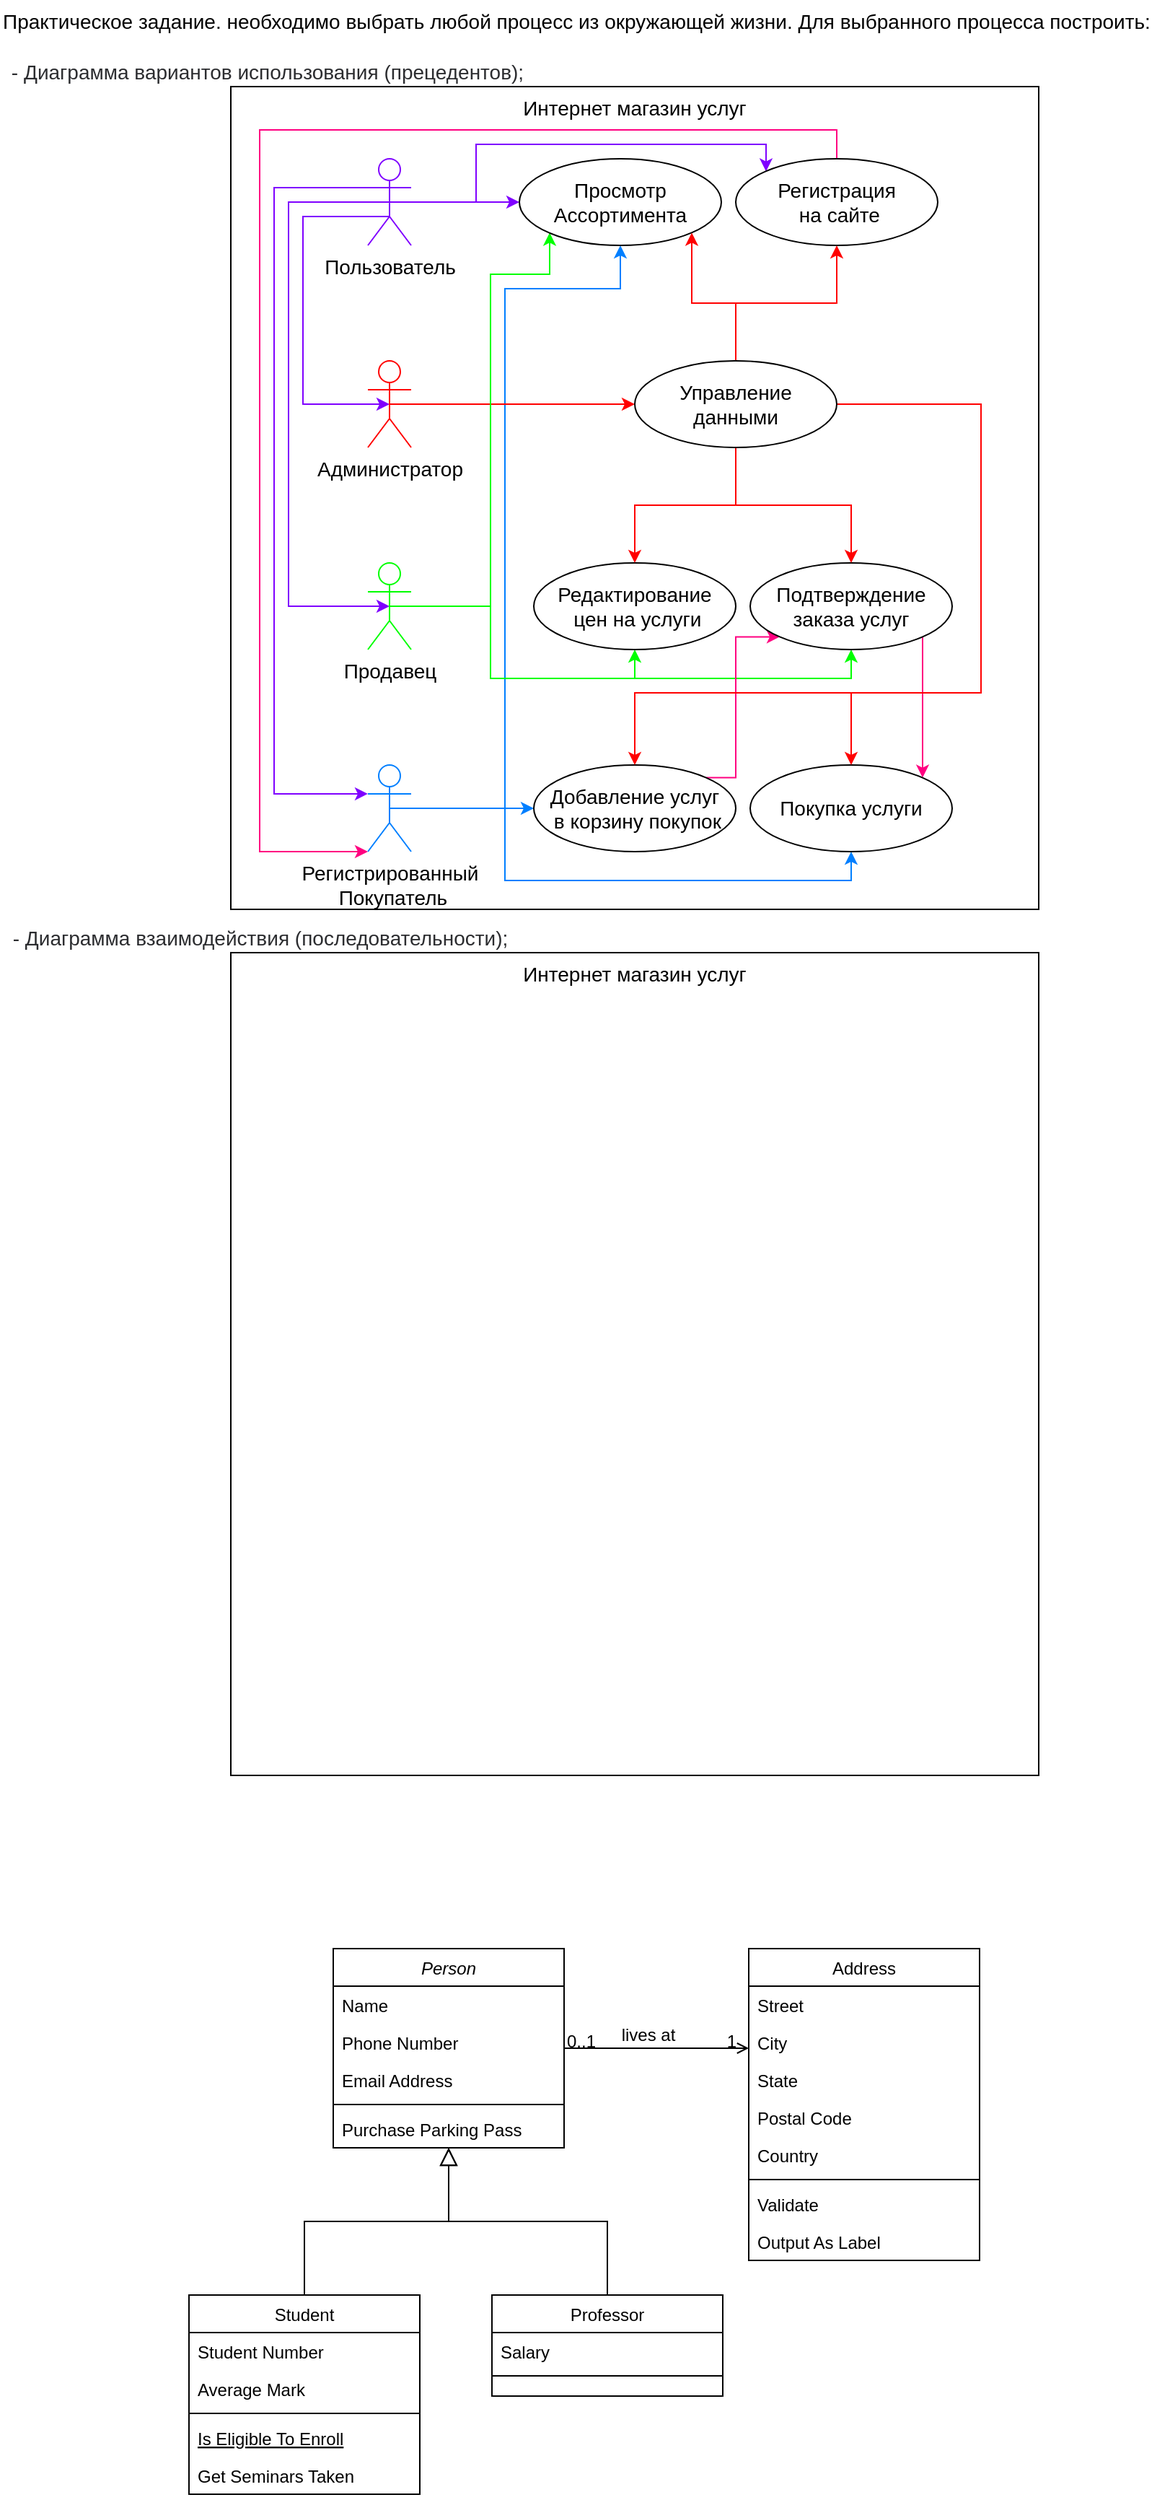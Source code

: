 <mxfile version="16.2.4" type="github">
  <diagram id="C5RBs43oDa-KdzZeNtuy" name="Page-1">
    <mxGraphModel dx="1185" dy="635" grid="1" gridSize="10" guides="1" tooltips="1" connect="1" arrows="1" fold="1" page="1" pageScale="1" pageWidth="827" pageHeight="1169" math="0" shadow="0">
      <root>
        <mxCell id="WIyWlLk6GJQsqaUBKTNV-0" />
        <mxCell id="WIyWlLk6GJQsqaUBKTNV-1" parent="WIyWlLk6GJQsqaUBKTNV-0" />
        <mxCell id="ru_HE9yKcvlEWN_6YMoE-74" value="Интернет магазин услуг" style="rounded=0;whiteSpace=wrap;html=1;labelBackgroundColor=none;labelBorderColor=none;fontFamily=Helvetica;fontSize=14;fontColor=#000000;strokeColor=#000000;align=center;verticalAlign=top;" vertex="1" parent="WIyWlLk6GJQsqaUBKTNV-1">
          <mxGeometry x="160" y="660" width="560" height="570" as="geometry" />
        </mxCell>
        <mxCell id="ru_HE9yKcvlEWN_6YMoE-69" value="Интернет магазин услуг" style="rounded=0;whiteSpace=wrap;html=1;labelBackgroundColor=none;labelBorderColor=none;fontFamily=Helvetica;fontSize=14;fontColor=#000000;strokeColor=#000000;align=center;verticalAlign=top;" vertex="1" parent="WIyWlLk6GJQsqaUBKTNV-1">
          <mxGeometry x="160" y="60" width="560" height="570" as="geometry" />
        </mxCell>
        <mxCell id="zkfFHV4jXpPFQw0GAbJ--0" value="Person" style="swimlane;fontStyle=2;align=center;verticalAlign=top;childLayout=stackLayout;horizontal=1;startSize=26;horizontalStack=0;resizeParent=1;resizeLast=0;collapsible=1;marginBottom=0;rounded=0;shadow=0;strokeWidth=1;" parent="WIyWlLk6GJQsqaUBKTNV-1" vertex="1">
          <mxGeometry x="231" y="1350" width="160" height="138" as="geometry">
            <mxRectangle x="230" y="140" width="160" height="26" as="alternateBounds" />
          </mxGeometry>
        </mxCell>
        <mxCell id="zkfFHV4jXpPFQw0GAbJ--1" value="Name" style="text;align=left;verticalAlign=top;spacingLeft=4;spacingRight=4;overflow=hidden;rotatable=0;points=[[0,0.5],[1,0.5]];portConstraint=eastwest;" parent="zkfFHV4jXpPFQw0GAbJ--0" vertex="1">
          <mxGeometry y="26" width="160" height="26" as="geometry" />
        </mxCell>
        <mxCell id="zkfFHV4jXpPFQw0GAbJ--2" value="Phone Number" style="text;align=left;verticalAlign=top;spacingLeft=4;spacingRight=4;overflow=hidden;rotatable=0;points=[[0,0.5],[1,0.5]];portConstraint=eastwest;rounded=0;shadow=0;html=0;" parent="zkfFHV4jXpPFQw0GAbJ--0" vertex="1">
          <mxGeometry y="52" width="160" height="26" as="geometry" />
        </mxCell>
        <mxCell id="zkfFHV4jXpPFQw0GAbJ--3" value="Email Address" style="text;align=left;verticalAlign=top;spacingLeft=4;spacingRight=4;overflow=hidden;rotatable=0;points=[[0,0.5],[1,0.5]];portConstraint=eastwest;rounded=0;shadow=0;html=0;" parent="zkfFHV4jXpPFQw0GAbJ--0" vertex="1">
          <mxGeometry y="78" width="160" height="26" as="geometry" />
        </mxCell>
        <mxCell id="zkfFHV4jXpPFQw0GAbJ--4" value="" style="line;html=1;strokeWidth=1;align=left;verticalAlign=middle;spacingTop=-1;spacingLeft=3;spacingRight=3;rotatable=0;labelPosition=right;points=[];portConstraint=eastwest;" parent="zkfFHV4jXpPFQw0GAbJ--0" vertex="1">
          <mxGeometry y="104" width="160" height="8" as="geometry" />
        </mxCell>
        <mxCell id="zkfFHV4jXpPFQw0GAbJ--5" value="Purchase Parking Pass" style="text;align=left;verticalAlign=top;spacingLeft=4;spacingRight=4;overflow=hidden;rotatable=0;points=[[0,0.5],[1,0.5]];portConstraint=eastwest;" parent="zkfFHV4jXpPFQw0GAbJ--0" vertex="1">
          <mxGeometry y="112" width="160" height="26" as="geometry" />
        </mxCell>
        <mxCell id="zkfFHV4jXpPFQw0GAbJ--6" value="Student" style="swimlane;fontStyle=0;align=center;verticalAlign=top;childLayout=stackLayout;horizontal=1;startSize=26;horizontalStack=0;resizeParent=1;resizeLast=0;collapsible=1;marginBottom=0;rounded=0;shadow=0;strokeWidth=1;" parent="WIyWlLk6GJQsqaUBKTNV-1" vertex="1">
          <mxGeometry x="131" y="1590" width="160" height="138" as="geometry">
            <mxRectangle x="130" y="380" width="160" height="26" as="alternateBounds" />
          </mxGeometry>
        </mxCell>
        <mxCell id="zkfFHV4jXpPFQw0GAbJ--7" value="Student Number" style="text;align=left;verticalAlign=top;spacingLeft=4;spacingRight=4;overflow=hidden;rotatable=0;points=[[0,0.5],[1,0.5]];portConstraint=eastwest;" parent="zkfFHV4jXpPFQw0GAbJ--6" vertex="1">
          <mxGeometry y="26" width="160" height="26" as="geometry" />
        </mxCell>
        <mxCell id="zkfFHV4jXpPFQw0GAbJ--8" value="Average Mark" style="text;align=left;verticalAlign=top;spacingLeft=4;spacingRight=4;overflow=hidden;rotatable=0;points=[[0,0.5],[1,0.5]];portConstraint=eastwest;rounded=0;shadow=0;html=0;" parent="zkfFHV4jXpPFQw0GAbJ--6" vertex="1">
          <mxGeometry y="52" width="160" height="26" as="geometry" />
        </mxCell>
        <mxCell id="zkfFHV4jXpPFQw0GAbJ--9" value="" style="line;html=1;strokeWidth=1;align=left;verticalAlign=middle;spacingTop=-1;spacingLeft=3;spacingRight=3;rotatable=0;labelPosition=right;points=[];portConstraint=eastwest;" parent="zkfFHV4jXpPFQw0GAbJ--6" vertex="1">
          <mxGeometry y="78" width="160" height="8" as="geometry" />
        </mxCell>
        <mxCell id="zkfFHV4jXpPFQw0GAbJ--10" value="Is Eligible To Enroll" style="text;align=left;verticalAlign=top;spacingLeft=4;spacingRight=4;overflow=hidden;rotatable=0;points=[[0,0.5],[1,0.5]];portConstraint=eastwest;fontStyle=4" parent="zkfFHV4jXpPFQw0GAbJ--6" vertex="1">
          <mxGeometry y="86" width="160" height="26" as="geometry" />
        </mxCell>
        <mxCell id="zkfFHV4jXpPFQw0GAbJ--11" value="Get Seminars Taken" style="text;align=left;verticalAlign=top;spacingLeft=4;spacingRight=4;overflow=hidden;rotatable=0;points=[[0,0.5],[1,0.5]];portConstraint=eastwest;" parent="zkfFHV4jXpPFQw0GAbJ--6" vertex="1">
          <mxGeometry y="112" width="160" height="26" as="geometry" />
        </mxCell>
        <mxCell id="zkfFHV4jXpPFQw0GAbJ--12" value="" style="endArrow=block;endSize=10;endFill=0;shadow=0;strokeWidth=1;rounded=0;edgeStyle=elbowEdgeStyle;elbow=vertical;" parent="WIyWlLk6GJQsqaUBKTNV-1" source="zkfFHV4jXpPFQw0GAbJ--6" target="zkfFHV4jXpPFQw0GAbJ--0" edge="1">
          <mxGeometry width="160" relative="1" as="geometry">
            <mxPoint x="211" y="1433" as="sourcePoint" />
            <mxPoint x="211" y="1433" as="targetPoint" />
            <Array as="points">
              <mxPoint x="211" y="1539" />
            </Array>
          </mxGeometry>
        </mxCell>
        <mxCell id="zkfFHV4jXpPFQw0GAbJ--13" value="Professor" style="swimlane;fontStyle=0;align=center;verticalAlign=top;childLayout=stackLayout;horizontal=1;startSize=26;horizontalStack=0;resizeParent=1;resizeLast=0;collapsible=1;marginBottom=0;rounded=0;shadow=0;strokeWidth=1;" parent="WIyWlLk6GJQsqaUBKTNV-1" vertex="1">
          <mxGeometry x="341" y="1590" width="160" height="70" as="geometry">
            <mxRectangle x="340" y="380" width="170" height="26" as="alternateBounds" />
          </mxGeometry>
        </mxCell>
        <mxCell id="zkfFHV4jXpPFQw0GAbJ--14" value="Salary" style="text;align=left;verticalAlign=top;spacingLeft=4;spacingRight=4;overflow=hidden;rotatable=0;points=[[0,0.5],[1,0.5]];portConstraint=eastwest;" parent="zkfFHV4jXpPFQw0GAbJ--13" vertex="1">
          <mxGeometry y="26" width="160" height="26" as="geometry" />
        </mxCell>
        <mxCell id="zkfFHV4jXpPFQw0GAbJ--15" value="" style="line;html=1;strokeWidth=1;align=left;verticalAlign=middle;spacingTop=-1;spacingLeft=3;spacingRight=3;rotatable=0;labelPosition=right;points=[];portConstraint=eastwest;" parent="zkfFHV4jXpPFQw0GAbJ--13" vertex="1">
          <mxGeometry y="52" width="160" height="8" as="geometry" />
        </mxCell>
        <mxCell id="zkfFHV4jXpPFQw0GAbJ--16" value="" style="endArrow=block;endSize=10;endFill=0;shadow=0;strokeWidth=1;rounded=0;edgeStyle=elbowEdgeStyle;elbow=vertical;" parent="WIyWlLk6GJQsqaUBKTNV-1" source="zkfFHV4jXpPFQw0GAbJ--13" target="zkfFHV4jXpPFQw0GAbJ--0" edge="1">
          <mxGeometry width="160" relative="1" as="geometry">
            <mxPoint x="221" y="1603" as="sourcePoint" />
            <mxPoint x="321" y="1501" as="targetPoint" />
          </mxGeometry>
        </mxCell>
        <mxCell id="zkfFHV4jXpPFQw0GAbJ--17" value="Address" style="swimlane;fontStyle=0;align=center;verticalAlign=top;childLayout=stackLayout;horizontal=1;startSize=26;horizontalStack=0;resizeParent=1;resizeLast=0;collapsible=1;marginBottom=0;rounded=0;shadow=0;strokeWidth=1;" parent="WIyWlLk6GJQsqaUBKTNV-1" vertex="1">
          <mxGeometry x="519" y="1350" width="160" height="216" as="geometry">
            <mxRectangle x="550" y="140" width="160" height="26" as="alternateBounds" />
          </mxGeometry>
        </mxCell>
        <mxCell id="zkfFHV4jXpPFQw0GAbJ--18" value="Street" style="text;align=left;verticalAlign=top;spacingLeft=4;spacingRight=4;overflow=hidden;rotatable=0;points=[[0,0.5],[1,0.5]];portConstraint=eastwest;" parent="zkfFHV4jXpPFQw0GAbJ--17" vertex="1">
          <mxGeometry y="26" width="160" height="26" as="geometry" />
        </mxCell>
        <mxCell id="zkfFHV4jXpPFQw0GAbJ--19" value="City" style="text;align=left;verticalAlign=top;spacingLeft=4;spacingRight=4;overflow=hidden;rotatable=0;points=[[0,0.5],[1,0.5]];portConstraint=eastwest;rounded=0;shadow=0;html=0;" parent="zkfFHV4jXpPFQw0GAbJ--17" vertex="1">
          <mxGeometry y="52" width="160" height="26" as="geometry" />
        </mxCell>
        <mxCell id="zkfFHV4jXpPFQw0GAbJ--20" value="State" style="text;align=left;verticalAlign=top;spacingLeft=4;spacingRight=4;overflow=hidden;rotatable=0;points=[[0,0.5],[1,0.5]];portConstraint=eastwest;rounded=0;shadow=0;html=0;" parent="zkfFHV4jXpPFQw0GAbJ--17" vertex="1">
          <mxGeometry y="78" width="160" height="26" as="geometry" />
        </mxCell>
        <mxCell id="zkfFHV4jXpPFQw0GAbJ--21" value="Postal Code" style="text;align=left;verticalAlign=top;spacingLeft=4;spacingRight=4;overflow=hidden;rotatable=0;points=[[0,0.5],[1,0.5]];portConstraint=eastwest;rounded=0;shadow=0;html=0;" parent="zkfFHV4jXpPFQw0GAbJ--17" vertex="1">
          <mxGeometry y="104" width="160" height="26" as="geometry" />
        </mxCell>
        <mxCell id="zkfFHV4jXpPFQw0GAbJ--22" value="Country" style="text;align=left;verticalAlign=top;spacingLeft=4;spacingRight=4;overflow=hidden;rotatable=0;points=[[0,0.5],[1,0.5]];portConstraint=eastwest;rounded=0;shadow=0;html=0;" parent="zkfFHV4jXpPFQw0GAbJ--17" vertex="1">
          <mxGeometry y="130" width="160" height="26" as="geometry" />
        </mxCell>
        <mxCell id="zkfFHV4jXpPFQw0GAbJ--23" value="" style="line;html=1;strokeWidth=1;align=left;verticalAlign=middle;spacingTop=-1;spacingLeft=3;spacingRight=3;rotatable=0;labelPosition=right;points=[];portConstraint=eastwest;" parent="zkfFHV4jXpPFQw0GAbJ--17" vertex="1">
          <mxGeometry y="156" width="160" height="8" as="geometry" />
        </mxCell>
        <mxCell id="zkfFHV4jXpPFQw0GAbJ--24" value="Validate" style="text;align=left;verticalAlign=top;spacingLeft=4;spacingRight=4;overflow=hidden;rotatable=0;points=[[0,0.5],[1,0.5]];portConstraint=eastwest;" parent="zkfFHV4jXpPFQw0GAbJ--17" vertex="1">
          <mxGeometry y="164" width="160" height="26" as="geometry" />
        </mxCell>
        <mxCell id="zkfFHV4jXpPFQw0GAbJ--25" value="Output As Label" style="text;align=left;verticalAlign=top;spacingLeft=4;spacingRight=4;overflow=hidden;rotatable=0;points=[[0,0.5],[1,0.5]];portConstraint=eastwest;" parent="zkfFHV4jXpPFQw0GAbJ--17" vertex="1">
          <mxGeometry y="190" width="160" height="26" as="geometry" />
        </mxCell>
        <mxCell id="zkfFHV4jXpPFQw0GAbJ--26" value="" style="endArrow=open;shadow=0;strokeWidth=1;rounded=0;endFill=1;edgeStyle=elbowEdgeStyle;elbow=vertical;" parent="WIyWlLk6GJQsqaUBKTNV-1" source="zkfFHV4jXpPFQw0GAbJ--0" target="zkfFHV4jXpPFQw0GAbJ--17" edge="1">
          <mxGeometry x="0.5" y="41" relative="1" as="geometry">
            <mxPoint x="391" y="1422" as="sourcePoint" />
            <mxPoint x="551" y="1422" as="targetPoint" />
            <mxPoint x="-40" y="32" as="offset" />
          </mxGeometry>
        </mxCell>
        <mxCell id="zkfFHV4jXpPFQw0GAbJ--27" value="0..1" style="resizable=0;align=left;verticalAlign=bottom;labelBackgroundColor=none;fontSize=12;" parent="zkfFHV4jXpPFQw0GAbJ--26" connectable="0" vertex="1">
          <mxGeometry x="-1" relative="1" as="geometry">
            <mxPoint y="4" as="offset" />
          </mxGeometry>
        </mxCell>
        <mxCell id="zkfFHV4jXpPFQw0GAbJ--28" value="1" style="resizable=0;align=right;verticalAlign=bottom;labelBackgroundColor=none;fontSize=12;" parent="zkfFHV4jXpPFQw0GAbJ--26" connectable="0" vertex="1">
          <mxGeometry x="1" relative="1" as="geometry">
            <mxPoint x="-7" y="4" as="offset" />
          </mxGeometry>
        </mxCell>
        <mxCell id="zkfFHV4jXpPFQw0GAbJ--29" value="lives at" style="text;html=1;resizable=0;points=[];;align=center;verticalAlign=middle;labelBackgroundColor=none;rounded=0;shadow=0;strokeWidth=1;fontSize=12;" parent="zkfFHV4jXpPFQw0GAbJ--26" vertex="1" connectable="0">
          <mxGeometry x="0.5" y="49" relative="1" as="geometry">
            <mxPoint x="-38" y="40" as="offset" />
          </mxGeometry>
        </mxCell>
        <mxCell id="ru_HE9yKcvlEWN_6YMoE-2" value="&lt;ul style=&quot;box-sizing: border-box; margin: 0px; list-style: none; padding: 0px; color: rgb(44, 45, 48); background-color: rgb(255, 255, 255);&quot;&gt;&lt;li style=&quot;box-sizing: border-box&quot;&gt;&lt;font style=&quot;font-size: 14px&quot;&gt;- Диаграмма вариантов использования (прецедентов);&lt;/font&gt;&lt;/li&gt;&lt;/ul&gt;" style="text;html=1;resizable=0;autosize=1;align=center;verticalAlign=middle;points=[];fillColor=none;strokeColor=none;rounded=0;fontStyle=0;fontFamily=Helvetica;" vertex="1" parent="WIyWlLk6GJQsqaUBKTNV-1">
          <mxGeometry y="40" width="370" height="20" as="geometry" />
        </mxCell>
        <mxCell id="ru_HE9yKcvlEWN_6YMoE-3" value="&lt;ul style=&quot;box-sizing: border-box ; margin: 0px ; list-style: none ; padding: 0px ; line-height: 1&quot;&gt;&lt;li style=&quot;box-sizing: border-box&quot;&gt;&lt;p style=&quot;box-sizing: border-box ; font-weight: 500 ; line-height: 24px ; margin-top: 0px ; margin-bottom: 10px&quot;&gt;&lt;font style=&quot;font-size: 14px&quot;&gt;Практическое задание. необходимо выбрать любой процесс из&amp;nbsp;&lt;/font&gt;&lt;font style=&quot;font-size: 14px&quot;&gt;окружающей жизни. Для выбранного процесса построить:&lt;/font&gt;&lt;/p&gt;&lt;/li&gt;&lt;/ul&gt;" style="text;html=1;resizable=0;autosize=1;align=left;verticalAlign=middle;points=[];fillColor=none;strokeColor=none;rounded=0;labelBackgroundColor=none;labelBorderColor=none;fontColor=default;spacing=2;spacingTop=0;spacingLeft=0;spacingBottom=0;spacingRight=0;fontFamily=Helvetica;" vertex="1" parent="WIyWlLk6GJQsqaUBKTNV-1">
          <mxGeometry width="810" height="40" as="geometry" />
        </mxCell>
        <mxCell id="ru_HE9yKcvlEWN_6YMoE-34" style="edgeStyle=orthogonalEdgeStyle;rounded=0;orthogonalLoop=1;jettySize=auto;html=1;exitX=0.5;exitY=0.5;exitDx=0;exitDy=0;exitPerimeter=0;fontFamily=Helvetica;fontSize=14;fontColor=none;entryX=0.5;entryY=0.5;entryDx=0;entryDy=0;entryPerimeter=0;strokeColor=#7F00FF;" edge="1" parent="WIyWlLk6GJQsqaUBKTNV-1" source="ru_HE9yKcvlEWN_6YMoE-4" target="ru_HE9yKcvlEWN_6YMoE-12">
          <mxGeometry relative="1" as="geometry">
            <mxPoint x="230" y="270" as="targetPoint" />
            <Array as="points">
              <mxPoint x="270" y="150" />
              <mxPoint x="210" y="150" />
              <mxPoint x="210" y="280" />
            </Array>
          </mxGeometry>
        </mxCell>
        <mxCell id="ru_HE9yKcvlEWN_6YMoE-35" style="edgeStyle=orthogonalEdgeStyle;rounded=0;orthogonalLoop=1;jettySize=auto;html=1;exitX=0.5;exitY=0.5;exitDx=0;exitDy=0;exitPerimeter=0;fontFamily=Helvetica;fontSize=14;fontColor=none;entryX=0.5;entryY=0.5;entryDx=0;entryDy=0;entryPerimeter=0;strokeColor=#7F00FF;" edge="1" parent="WIyWlLk6GJQsqaUBKTNV-1" source="ru_HE9yKcvlEWN_6YMoE-4" target="ru_HE9yKcvlEWN_6YMoE-22">
          <mxGeometry relative="1" as="geometry">
            <mxPoint x="380" y="430" as="targetPoint" />
            <Array as="points">
              <mxPoint x="200" y="140" />
              <mxPoint x="200" y="420" />
            </Array>
          </mxGeometry>
        </mxCell>
        <mxCell id="ru_HE9yKcvlEWN_6YMoE-36" style="edgeStyle=orthogonalEdgeStyle;rounded=0;orthogonalLoop=1;jettySize=auto;html=1;exitX=0.5;exitY=0.5;exitDx=0;exitDy=0;exitPerimeter=0;fontFamily=Helvetica;fontSize=14;fontColor=none;entryX=0;entryY=0.333;entryDx=0;entryDy=0;entryPerimeter=0;strokeColor=#7F00FF;" edge="1" parent="WIyWlLk6GJQsqaUBKTNV-1" source="ru_HE9yKcvlEWN_6YMoE-4" target="ru_HE9yKcvlEWN_6YMoE-11">
          <mxGeometry relative="1" as="geometry">
            <mxPoint x="250" y="560" as="targetPoint" />
            <Array as="points">
              <mxPoint x="270" y="130" />
              <mxPoint x="190" y="130" />
              <mxPoint x="190" y="550" />
            </Array>
          </mxGeometry>
        </mxCell>
        <mxCell id="ru_HE9yKcvlEWN_6YMoE-40" style="edgeStyle=orthogonalEdgeStyle;rounded=0;orthogonalLoop=1;jettySize=auto;html=1;exitX=0.5;exitY=0.5;exitDx=0;exitDy=0;exitPerimeter=0;entryX=0;entryY=0.5;entryDx=0;entryDy=0;fontFamily=Helvetica;fontSize=14;fontColor=none;strokeColor=#7F00FF;" edge="1" parent="WIyWlLk6GJQsqaUBKTNV-1" source="ru_HE9yKcvlEWN_6YMoE-4" target="ru_HE9yKcvlEWN_6YMoE-39">
          <mxGeometry relative="1" as="geometry" />
        </mxCell>
        <mxCell id="ru_HE9yKcvlEWN_6YMoE-42" style="edgeStyle=orthogonalEdgeStyle;rounded=0;orthogonalLoop=1;jettySize=auto;html=1;exitX=0.5;exitY=0.5;exitDx=0;exitDy=0;exitPerimeter=0;entryX=0;entryY=0;entryDx=0;entryDy=0;fontFamily=Helvetica;fontSize=14;fontColor=none;strokeColor=#7F00FF;" edge="1" parent="WIyWlLk6GJQsqaUBKTNV-1" source="ru_HE9yKcvlEWN_6YMoE-4" target="ru_HE9yKcvlEWN_6YMoE-41">
          <mxGeometry relative="1" as="geometry">
            <Array as="points">
              <mxPoint x="330" y="140" />
              <mxPoint x="330" y="100" />
              <mxPoint x="531" y="100" />
              <mxPoint x="531" y="119" />
            </Array>
          </mxGeometry>
        </mxCell>
        <mxCell id="ru_HE9yKcvlEWN_6YMoE-4" value="Пользователь" style="shape=umlActor;verticalLabelPosition=bottom;verticalAlign=top;html=1;labelBackgroundColor=none;labelBorderColor=none;fontFamily=Helvetica;fontSize=14;fontColor=default;strokeColor=#7F00FF;" vertex="1" parent="WIyWlLk6GJQsqaUBKTNV-1">
          <mxGeometry x="255" y="110" width="30" height="60" as="geometry" />
        </mxCell>
        <mxCell id="ru_HE9yKcvlEWN_6YMoE-46" style="edgeStyle=orthogonalEdgeStyle;rounded=0;orthogonalLoop=1;jettySize=auto;html=1;exitX=0.5;exitY=0.5;exitDx=0;exitDy=0;exitPerimeter=0;fontFamily=Helvetica;fontSize=14;fontColor=none;entryX=0.5;entryY=1;entryDx=0;entryDy=0;strokeColor=#007FFF;" edge="1" parent="WIyWlLk6GJQsqaUBKTNV-1" source="ru_HE9yKcvlEWN_6YMoE-11" target="ru_HE9yKcvlEWN_6YMoE-39">
          <mxGeometry relative="1" as="geometry">
            <mxPoint x="440" y="230" as="targetPoint" />
            <Array as="points">
              <mxPoint x="350" y="560" />
              <mxPoint x="350" y="200" />
              <mxPoint x="430" y="200" />
            </Array>
          </mxGeometry>
        </mxCell>
        <mxCell id="ru_HE9yKcvlEWN_6YMoE-63" style="edgeStyle=orthogonalEdgeStyle;rounded=0;orthogonalLoop=1;jettySize=auto;html=1;exitX=0.5;exitY=0.5;exitDx=0;exitDy=0;exitPerimeter=0;entryX=0;entryY=0.5;entryDx=0;entryDy=0;fontFamily=Helvetica;fontSize=14;fontColor=#000000;strokeColor=#007FFF;" edge="1" parent="WIyWlLk6GJQsqaUBKTNV-1" source="ru_HE9yKcvlEWN_6YMoE-11" target="ru_HE9yKcvlEWN_6YMoE-50">
          <mxGeometry relative="1" as="geometry" />
        </mxCell>
        <mxCell id="ru_HE9yKcvlEWN_6YMoE-11" value="Регистрированный&lt;br&gt;&amp;nbsp;Покупатель" style="shape=umlActor;verticalLabelPosition=bottom;verticalAlign=top;html=1;labelBackgroundColor=none;labelBorderColor=none;fontFamily=Helvetica;fontSize=14;fontColor=default;strokeColor=#007FFF;" vertex="1" parent="WIyWlLk6GJQsqaUBKTNV-1">
          <mxGeometry x="255" y="530" width="30" height="60" as="geometry" />
        </mxCell>
        <mxCell id="ru_HE9yKcvlEWN_6YMoE-56" style="edgeStyle=orthogonalEdgeStyle;rounded=0;orthogonalLoop=1;jettySize=auto;html=1;exitX=0.5;exitY=0.5;exitDx=0;exitDy=0;exitPerimeter=0;entryX=0;entryY=0.5;entryDx=0;entryDy=0;fontFamily=Helvetica;fontSize=14;fontColor=#000000;strokeColor=#FF0000;" edge="1" parent="WIyWlLk6GJQsqaUBKTNV-1" source="ru_HE9yKcvlEWN_6YMoE-12" target="ru_HE9yKcvlEWN_6YMoE-55">
          <mxGeometry relative="1" as="geometry">
            <Array as="points">
              <mxPoint x="350" y="280" />
              <mxPoint x="350" y="280" />
            </Array>
          </mxGeometry>
        </mxCell>
        <mxCell id="ru_HE9yKcvlEWN_6YMoE-12" value="Администратор" style="shape=umlActor;verticalLabelPosition=bottom;verticalAlign=top;html=1;labelBackgroundColor=none;labelBorderColor=none;fontFamily=Helvetica;fontSize=14;fontColor=#000000;strokeColor=#FF0000;" vertex="1" parent="WIyWlLk6GJQsqaUBKTNV-1">
          <mxGeometry x="255" y="250" width="30" height="60" as="geometry" />
        </mxCell>
        <mxCell id="ru_HE9yKcvlEWN_6YMoE-45" style="edgeStyle=orthogonalEdgeStyle;rounded=0;orthogonalLoop=1;jettySize=auto;html=1;exitX=0.5;exitY=0.5;exitDx=0;exitDy=0;exitPerimeter=0;entryX=0;entryY=1;entryDx=0;entryDy=0;fontFamily=Helvetica;fontSize=14;fontColor=none;strokeColor=#00FF00;" edge="1" parent="WIyWlLk6GJQsqaUBKTNV-1" source="ru_HE9yKcvlEWN_6YMoE-22" target="ru_HE9yKcvlEWN_6YMoE-39">
          <mxGeometry relative="1" as="geometry">
            <Array as="points">
              <mxPoint x="340" y="420" />
              <mxPoint x="340" y="190" />
              <mxPoint x="381" y="190" />
              <mxPoint x="381" y="161" />
            </Array>
          </mxGeometry>
        </mxCell>
        <mxCell id="ru_HE9yKcvlEWN_6YMoE-53" style="edgeStyle=orthogonalEdgeStyle;rounded=0;orthogonalLoop=1;jettySize=auto;html=1;exitX=0.5;exitY=0.5;exitDx=0;exitDy=0;exitPerimeter=0;entryX=0.5;entryY=1;entryDx=0;entryDy=0;fontFamily=Helvetica;fontSize=14;fontColor=#000000;strokeColor=#00FF00;" edge="1" parent="WIyWlLk6GJQsqaUBKTNV-1" source="ru_HE9yKcvlEWN_6YMoE-22" target="ru_HE9yKcvlEWN_6YMoE-49">
          <mxGeometry relative="1" as="geometry">
            <Array as="points">
              <mxPoint x="340" y="420" />
              <mxPoint x="340" y="470" />
              <mxPoint x="440" y="470" />
            </Array>
          </mxGeometry>
        </mxCell>
        <mxCell id="ru_HE9yKcvlEWN_6YMoE-54" style="edgeStyle=orthogonalEdgeStyle;rounded=0;orthogonalLoop=1;jettySize=auto;html=1;exitX=0.5;exitY=0.5;exitDx=0;exitDy=0;exitPerimeter=0;entryX=0.5;entryY=1;entryDx=0;entryDy=0;fontFamily=Helvetica;fontSize=14;fontColor=#000000;strokeColor=#00FF00;" edge="1" parent="WIyWlLk6GJQsqaUBKTNV-1" source="ru_HE9yKcvlEWN_6YMoE-22" target="ru_HE9yKcvlEWN_6YMoE-51">
          <mxGeometry relative="1" as="geometry">
            <Array as="points">
              <mxPoint x="340" y="420" />
              <mxPoint x="340" y="470" />
              <mxPoint x="590" y="470" />
            </Array>
          </mxGeometry>
        </mxCell>
        <mxCell id="ru_HE9yKcvlEWN_6YMoE-22" value="Продавец" style="shape=umlActor;verticalLabelPosition=bottom;verticalAlign=top;html=1;labelBackgroundColor=none;labelBorderColor=none;fontFamily=Helvetica;fontSize=14;fontColor=default;strokeColor=#00FF00;" vertex="1" parent="WIyWlLk6GJQsqaUBKTNV-1">
          <mxGeometry x="255" y="390" width="30" height="60" as="geometry" />
        </mxCell>
        <mxCell id="ru_HE9yKcvlEWN_6YMoE-39" value="Просмотр Ассортимента" style="ellipse;whiteSpace=wrap;html=1;labelBackgroundColor=none;labelBorderColor=none;fontFamily=Helvetica;fontSize=14;fontColor=none;" vertex="1" parent="WIyWlLk6GJQsqaUBKTNV-1">
          <mxGeometry x="360" y="110" width="140" height="60" as="geometry" />
        </mxCell>
        <mxCell id="ru_HE9yKcvlEWN_6YMoE-47" style="edgeStyle=orthogonalEdgeStyle;rounded=0;orthogonalLoop=1;jettySize=auto;html=1;exitX=0.5;exitY=0;exitDx=0;exitDy=0;fontFamily=Helvetica;fontSize=14;fontColor=none;entryX=0;entryY=1;entryDx=0;entryDy=0;entryPerimeter=0;strokeColor=#FF0080;" edge="1" parent="WIyWlLk6GJQsqaUBKTNV-1" source="ru_HE9yKcvlEWN_6YMoE-41" target="ru_HE9yKcvlEWN_6YMoE-11">
          <mxGeometry relative="1" as="geometry">
            <mxPoint x="180" y="580" as="targetPoint" />
            <Array as="points">
              <mxPoint x="580" y="90" />
              <mxPoint x="180" y="90" />
              <mxPoint x="180" y="590" />
            </Array>
          </mxGeometry>
        </mxCell>
        <mxCell id="ru_HE9yKcvlEWN_6YMoE-41" value="Регистрация&lt;br&gt;&amp;nbsp;на сайте" style="ellipse;whiteSpace=wrap;html=1;labelBackgroundColor=none;labelBorderColor=none;fontFamily=Helvetica;fontSize=14;fontColor=none;" vertex="1" parent="WIyWlLk6GJQsqaUBKTNV-1">
          <mxGeometry x="510" y="110" width="140" height="60" as="geometry" />
        </mxCell>
        <mxCell id="ru_HE9yKcvlEWN_6YMoE-49" value="Редактирование&lt;br&gt;&amp;nbsp;цен на услуги" style="ellipse;whiteSpace=wrap;html=1;labelBackgroundColor=none;labelBorderColor=none;fontFamily=Helvetica;fontSize=14;fontColor=none;" vertex="1" parent="WIyWlLk6GJQsqaUBKTNV-1">
          <mxGeometry x="370" y="390" width="140" height="60" as="geometry" />
        </mxCell>
        <mxCell id="ru_HE9yKcvlEWN_6YMoE-65" style="edgeStyle=orthogonalEdgeStyle;rounded=0;orthogonalLoop=1;jettySize=auto;html=1;exitX=0.5;exitY=0.5;exitDx=0;exitDy=0;entryX=0.5;entryY=1;entryDx=0;entryDy=0;fontFamily=Helvetica;fontSize=14;fontColor=#000000;strokeColor=#007FFF;exitPerimeter=0;" edge="1" parent="WIyWlLk6GJQsqaUBKTNV-1" source="ru_HE9yKcvlEWN_6YMoE-11" target="ru_HE9yKcvlEWN_6YMoE-52">
          <mxGeometry relative="1" as="geometry">
            <Array as="points">
              <mxPoint x="350" y="560" />
              <mxPoint x="350" y="610" />
              <mxPoint x="590" y="610" />
            </Array>
          </mxGeometry>
        </mxCell>
        <mxCell id="ru_HE9yKcvlEWN_6YMoE-70" style="edgeStyle=orthogonalEdgeStyle;rounded=0;orthogonalLoop=1;jettySize=auto;html=1;exitX=1;exitY=0;exitDx=0;exitDy=0;entryX=0;entryY=1;entryDx=0;entryDy=0;fontFamily=Helvetica;fontSize=14;fontColor=#000000;strokeColor=#FF0080;" edge="1" parent="WIyWlLk6GJQsqaUBKTNV-1" source="ru_HE9yKcvlEWN_6YMoE-50" target="ru_HE9yKcvlEWN_6YMoE-51">
          <mxGeometry relative="1" as="geometry">
            <Array as="points">
              <mxPoint x="510" y="539" />
              <mxPoint x="510" y="441" />
            </Array>
          </mxGeometry>
        </mxCell>
        <mxCell id="ru_HE9yKcvlEWN_6YMoE-50" value="Добавление услуг&lt;br&gt;&amp;nbsp;в корзину покупок" style="ellipse;whiteSpace=wrap;html=1;labelBackgroundColor=none;labelBorderColor=none;fontFamily=Helvetica;fontSize=14;fontColor=none;" vertex="1" parent="WIyWlLk6GJQsqaUBKTNV-1">
          <mxGeometry x="370" y="530" width="140" height="60" as="geometry" />
        </mxCell>
        <mxCell id="ru_HE9yKcvlEWN_6YMoE-71" style="edgeStyle=orthogonalEdgeStyle;rounded=0;orthogonalLoop=1;jettySize=auto;html=1;exitX=1;exitY=1;exitDx=0;exitDy=0;entryX=1;entryY=0;entryDx=0;entryDy=0;fontFamily=Helvetica;fontSize=14;fontColor=#000000;strokeColor=#FF0080;" edge="1" parent="WIyWlLk6GJQsqaUBKTNV-1" source="ru_HE9yKcvlEWN_6YMoE-51" target="ru_HE9yKcvlEWN_6YMoE-52">
          <mxGeometry relative="1" as="geometry" />
        </mxCell>
        <mxCell id="ru_HE9yKcvlEWN_6YMoE-51" value="Подтверждение заказа услуг" style="ellipse;whiteSpace=wrap;html=1;labelBackgroundColor=none;labelBorderColor=none;fontFamily=Helvetica;fontSize=14;fontColor=none;" vertex="1" parent="WIyWlLk6GJQsqaUBKTNV-1">
          <mxGeometry x="520" y="390" width="140" height="60" as="geometry" />
        </mxCell>
        <mxCell id="ru_HE9yKcvlEWN_6YMoE-52" value="Покупка услуги" style="ellipse;whiteSpace=wrap;html=1;labelBackgroundColor=none;labelBorderColor=none;fontFamily=Helvetica;fontSize=14;fontColor=none;" vertex="1" parent="WIyWlLk6GJQsqaUBKTNV-1">
          <mxGeometry x="520" y="530" width="140" height="60" as="geometry" />
        </mxCell>
        <mxCell id="ru_HE9yKcvlEWN_6YMoE-57" style="edgeStyle=orthogonalEdgeStyle;rounded=0;orthogonalLoop=1;jettySize=auto;html=1;exitX=0.5;exitY=0;exitDx=0;exitDy=0;entryX=0.5;entryY=1;entryDx=0;entryDy=0;fontFamily=Helvetica;fontSize=14;fontColor=#000000;strokeColor=#FF0000;" edge="1" parent="WIyWlLk6GJQsqaUBKTNV-1" source="ru_HE9yKcvlEWN_6YMoE-55" target="ru_HE9yKcvlEWN_6YMoE-41">
          <mxGeometry relative="1" as="geometry">
            <Array as="points">
              <mxPoint x="510" y="210" />
              <mxPoint x="580" y="210" />
            </Array>
          </mxGeometry>
        </mxCell>
        <mxCell id="ru_HE9yKcvlEWN_6YMoE-58" style="edgeStyle=orthogonalEdgeStyle;rounded=0;orthogonalLoop=1;jettySize=auto;html=1;exitX=0.5;exitY=0;exitDx=0;exitDy=0;entryX=1;entryY=1;entryDx=0;entryDy=0;fontFamily=Helvetica;fontSize=14;fontColor=#000000;strokeColor=#FF0000;" edge="1" parent="WIyWlLk6GJQsqaUBKTNV-1" source="ru_HE9yKcvlEWN_6YMoE-55" target="ru_HE9yKcvlEWN_6YMoE-39">
          <mxGeometry relative="1" as="geometry">
            <Array as="points">
              <mxPoint x="510" y="210" />
              <mxPoint x="480" y="210" />
            </Array>
          </mxGeometry>
        </mxCell>
        <mxCell id="ru_HE9yKcvlEWN_6YMoE-59" style="edgeStyle=orthogonalEdgeStyle;rounded=0;orthogonalLoop=1;jettySize=auto;html=1;exitX=0.5;exitY=1;exitDx=0;exitDy=0;entryX=0.5;entryY=0;entryDx=0;entryDy=0;fontFamily=Helvetica;fontSize=14;fontColor=#000000;strokeColor=#FF0000;" edge="1" parent="WIyWlLk6GJQsqaUBKTNV-1" source="ru_HE9yKcvlEWN_6YMoE-55" target="ru_HE9yKcvlEWN_6YMoE-49">
          <mxGeometry relative="1" as="geometry" />
        </mxCell>
        <mxCell id="ru_HE9yKcvlEWN_6YMoE-60" style="edgeStyle=orthogonalEdgeStyle;rounded=0;orthogonalLoop=1;jettySize=auto;html=1;exitX=0.5;exitY=1;exitDx=0;exitDy=0;entryX=0.5;entryY=0;entryDx=0;entryDy=0;fontFamily=Helvetica;fontSize=14;fontColor=#000000;strokeColor=#FF0000;" edge="1" parent="WIyWlLk6GJQsqaUBKTNV-1" source="ru_HE9yKcvlEWN_6YMoE-55" target="ru_HE9yKcvlEWN_6YMoE-51">
          <mxGeometry relative="1" as="geometry">
            <Array as="points">
              <mxPoint x="510" y="350" />
              <mxPoint x="590" y="350" />
            </Array>
          </mxGeometry>
        </mxCell>
        <mxCell id="ru_HE9yKcvlEWN_6YMoE-61" style="edgeStyle=orthogonalEdgeStyle;rounded=0;orthogonalLoop=1;jettySize=auto;html=1;exitX=1;exitY=0.5;exitDx=0;exitDy=0;entryX=0.5;entryY=0;entryDx=0;entryDy=0;fontFamily=Helvetica;fontSize=14;fontColor=#000000;strokeColor=#FF0000;" edge="1" parent="WIyWlLk6GJQsqaUBKTNV-1" source="ru_HE9yKcvlEWN_6YMoE-55" target="ru_HE9yKcvlEWN_6YMoE-50">
          <mxGeometry relative="1" as="geometry">
            <Array as="points">
              <mxPoint x="680" y="280" />
              <mxPoint x="680" y="480" />
              <mxPoint x="440" y="480" />
            </Array>
          </mxGeometry>
        </mxCell>
        <mxCell id="ru_HE9yKcvlEWN_6YMoE-62" style="edgeStyle=orthogonalEdgeStyle;rounded=0;orthogonalLoop=1;jettySize=auto;html=1;exitX=1;exitY=0.5;exitDx=0;exitDy=0;entryX=0.5;entryY=0;entryDx=0;entryDy=0;fontFamily=Helvetica;fontSize=14;fontColor=#000000;strokeColor=#FF0000;" edge="1" parent="WIyWlLk6GJQsqaUBKTNV-1" source="ru_HE9yKcvlEWN_6YMoE-55" target="ru_HE9yKcvlEWN_6YMoE-52">
          <mxGeometry relative="1" as="geometry">
            <Array as="points">
              <mxPoint x="680" y="280" />
              <mxPoint x="680" y="480" />
              <mxPoint x="590" y="480" />
            </Array>
          </mxGeometry>
        </mxCell>
        <mxCell id="ru_HE9yKcvlEWN_6YMoE-55" value="Управление данными" style="ellipse;whiteSpace=wrap;html=1;labelBackgroundColor=none;labelBorderColor=none;fontFamily=Helvetica;fontSize=14;fontColor=none;" vertex="1" parent="WIyWlLk6GJQsqaUBKTNV-1">
          <mxGeometry x="440" y="250" width="140" height="60" as="geometry" />
        </mxCell>
        <mxCell id="ru_HE9yKcvlEWN_6YMoE-72" value="&lt;p&gt;&lt;/p&gt;&lt;ul style=&quot;box-sizing: border-box ; margin: 0px ; list-style: none ; padding: 0px ; color: rgb(44 , 45 , 48) ; background-color: rgb(255 , 255 , 255)&quot;&gt;&lt;li style=&quot;box-sizing: border-box&quot;&gt;&lt;font style=&quot;font-size: 14px&quot;&gt;- Диаграмма взаимодействия (последовательности);&lt;/font&gt;&lt;/li&gt;&lt;/ul&gt;&lt;p&gt;&lt;/p&gt;" style="text;html=1;resizable=0;autosize=1;align=center;verticalAlign=middle;points=[];fillColor=none;strokeColor=none;rounded=0;fontStyle=0;fontFamily=Helvetica;" vertex="1" parent="WIyWlLk6GJQsqaUBKTNV-1">
          <mxGeometry y="630" width="360" height="40" as="geometry" />
        </mxCell>
      </root>
    </mxGraphModel>
  </diagram>
</mxfile>
